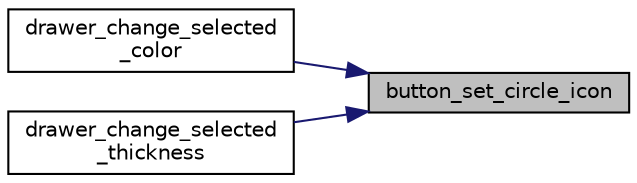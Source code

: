 digraph "button_set_circle_icon"
{
 // LATEX_PDF_SIZE
  edge [fontname="Helvetica",fontsize="10",labelfontname="Helvetica",labelfontsize="10"];
  node [fontname="Helvetica",fontsize="10",shape=record];
  rankdir="RL";
  Node1 [label="button_set_circle_icon",height=0.2,width=0.4,color="black", fillcolor="grey75", style="filled", fontcolor="black",tooltip="Sets a circle icon to a given button."];
  Node1 -> Node2 [dir="back",color="midnightblue",fontsize="10",style="solid",fontname="Helvetica"];
  Node2 [label="drawer_change_selected\l_color",height=0.2,width=0.4,color="black", fillcolor="white", style="filled",URL="$group__game.html#gab537b849307e8169410c0a5ee34fbc3c",tooltip="Changes the selected color if this player is the drawer."];
  Node1 -> Node3 [dir="back",color="midnightblue",fontsize="10",style="solid",fontname="Helvetica"];
  Node3 [label="drawer_change_selected\l_thickness",height=0.2,width=0.4,color="black", fillcolor="white", style="filled",URL="$group__game.html#ga799729f35345ff1cb4992ba19aaa28a9",tooltip="Changes the selected thickness if this player is the drawer."];
}
